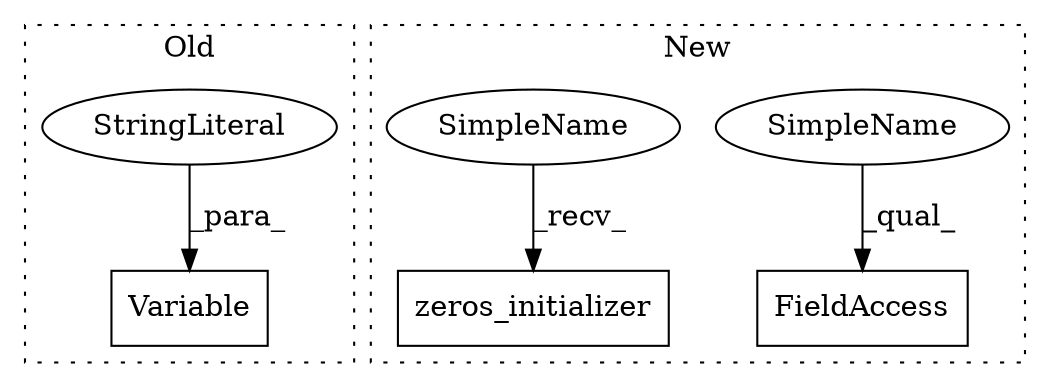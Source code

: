 digraph G {
subgraph cluster0 {
1 [label="Variable" a="32" s="9454,9564" l="9,1" shape="box"];
3 [label="StringLiteral" a="45" s="9560" l="4" shape="ellipse"];
label = "Old";
style="dotted";
}
subgraph cluster1 {
2 [label="zeros_initializer" a="32" s="9743" l="19" shape="box"];
4 [label="FieldAccess" a="22" s="9677" l="15" shape="box"];
5 [label="SimpleName" a="42" s="9677" l="10" shape="ellipse"];
6 [label="SimpleName" a="42" s="9732" l="10" shape="ellipse"];
label = "New";
style="dotted";
}
3 -> 1 [label="_para_"];
5 -> 4 [label="_qual_"];
6 -> 2 [label="_recv_"];
}